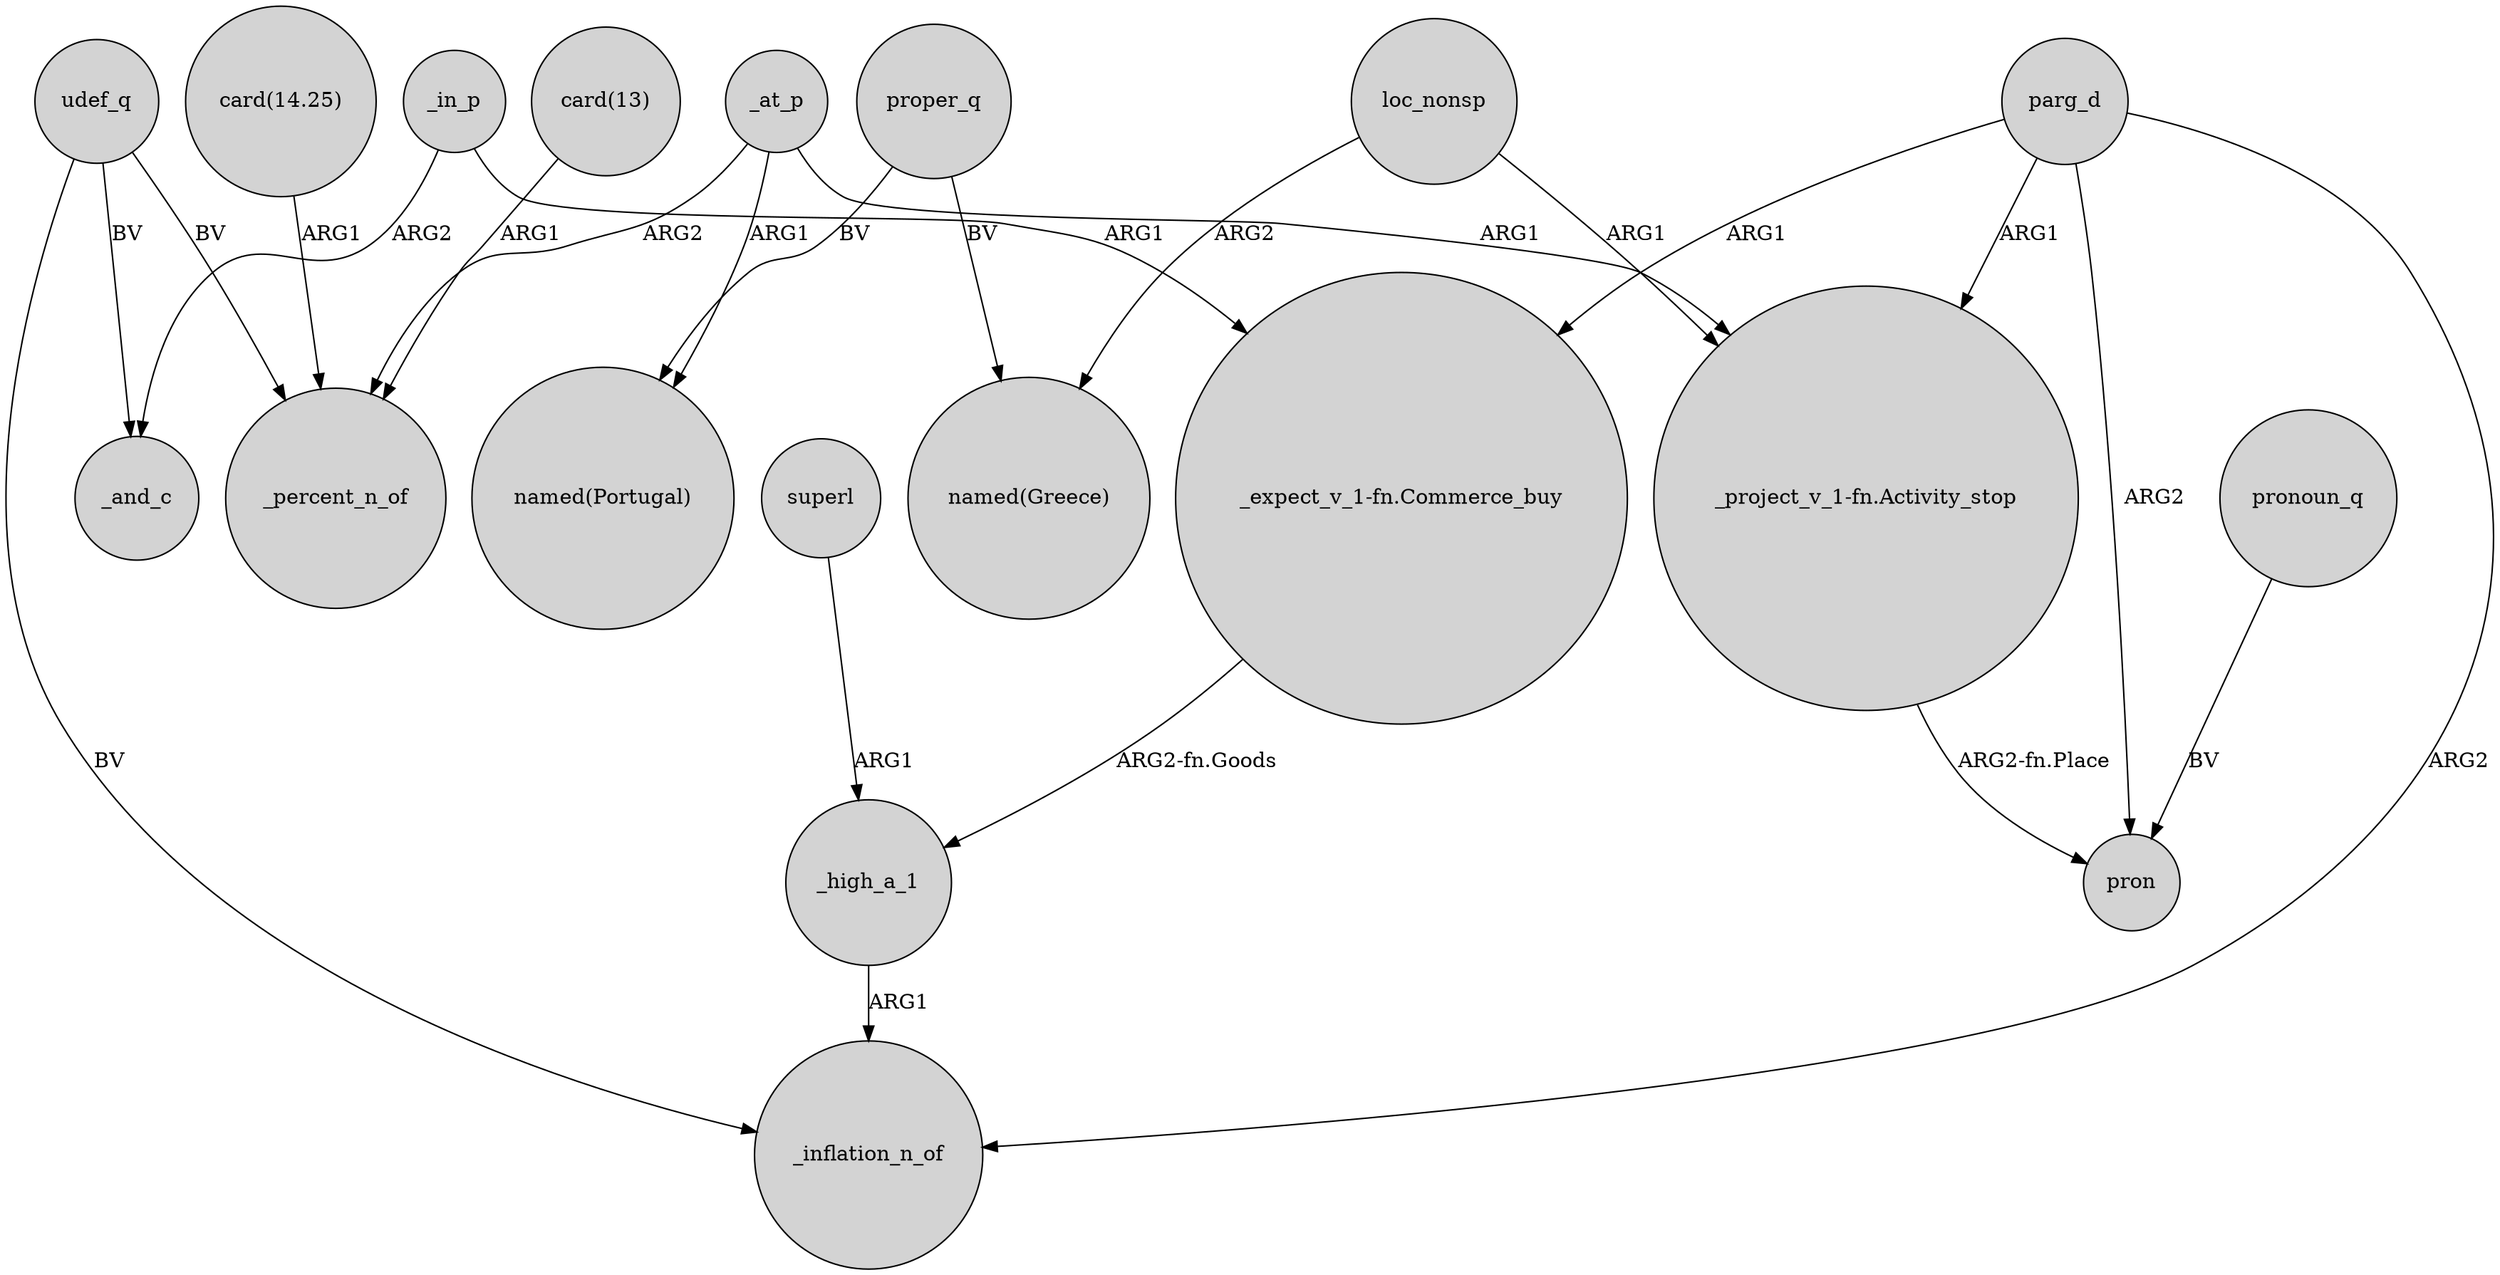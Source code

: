 digraph {
	node [shape=circle style=filled]
	_in_p -> _and_c [label=ARG2]
	"card(14.25)" -> _percent_n_of [label=ARG1]
	_at_p -> _percent_n_of [label=ARG2]
	"_expect_v_1-fn.Commerce_buy" -> _high_a_1 [label="ARG2-fn.Goods"]
	parg_d -> pron [label=ARG2]
	udef_q -> _inflation_n_of [label=BV]
	udef_q -> _and_c [label=BV]
	proper_q -> "named(Greece)" [label=BV]
	_at_p -> "named(Portugal)" [label=ARG1]
	pronoun_q -> pron [label=BV]
	_in_p -> "_expect_v_1-fn.Commerce_buy" [label=ARG1]
	"card(13)" -> _percent_n_of [label=ARG1]
	udef_q -> _percent_n_of [label=BV]
	loc_nonsp -> "_project_v_1-fn.Activity_stop" [label=ARG1]
	"_project_v_1-fn.Activity_stop" -> pron [label="ARG2-fn.Place"]
	parg_d -> _inflation_n_of [label=ARG2]
	proper_q -> "named(Portugal)" [label=BV]
	loc_nonsp -> "named(Greece)" [label=ARG2]
	_at_p -> "_project_v_1-fn.Activity_stop" [label=ARG1]
	_high_a_1 -> _inflation_n_of [label=ARG1]
	parg_d -> "_expect_v_1-fn.Commerce_buy" [label=ARG1]
	superl -> _high_a_1 [label=ARG1]
	parg_d -> "_project_v_1-fn.Activity_stop" [label=ARG1]
}
